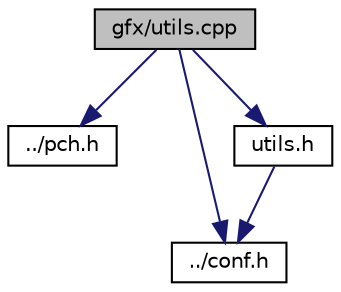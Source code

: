 digraph "gfx/utils.cpp"
{
  edge [fontname="Helvetica",fontsize="10",labelfontname="Helvetica",labelfontsize="10"];
  node [fontname="Helvetica",fontsize="10",shape=record];
  Node0 [label="gfx/utils.cpp",height=0.2,width=0.4,color="black", fillcolor="grey75", style="filled", fontcolor="black"];
  Node0 -> Node1 [color="midnightblue",fontsize="10",style="solid",fontname="Helvetica"];
  Node1 [label="../pch.h",height=0.2,width=0.4,color="black", fillcolor="white", style="filled",URL="$pch_8h.html",tooltip="Autogenerated file. "];
  Node0 -> Node2 [color="midnightblue",fontsize="10",style="solid",fontname="Helvetica"];
  Node2 [label="../conf.h",height=0.2,width=0.4,color="black", fillcolor="white", style="filled",URL="$conf_8h.html",tooltip="Defines common constants and configurations. "];
  Node0 -> Node3 [color="midnightblue",fontsize="10",style="solid",fontname="Helvetica"];
  Node3 [label="utils.h",height=0.2,width=0.4,color="black", fillcolor="white", style="filled",URL="$utils_8h.html"];
  Node3 -> Node2 [color="midnightblue",fontsize="10",style="solid",fontname="Helvetica"];
}

